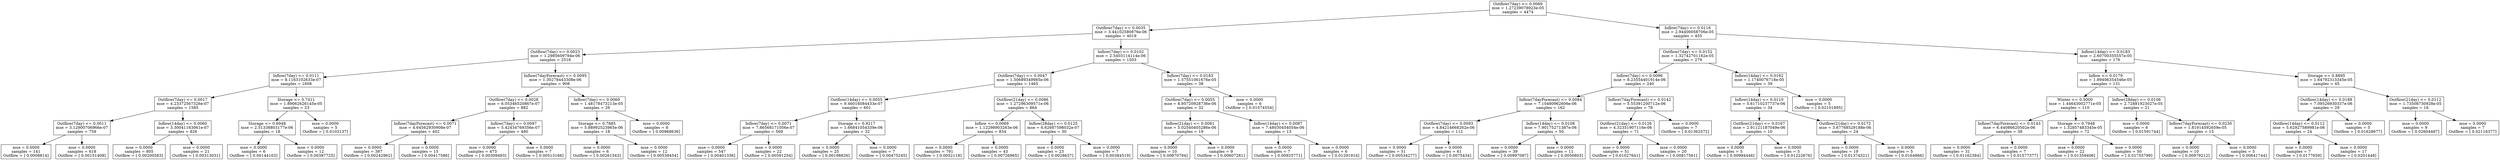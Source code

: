 digraph Tree {
0 [label="Outflow(7day) <= 0.0069\nmse = 1.27239078923e-05\nsamples = 4474", shape="box"] ;
1 [label="Outflow(7day) <= 0.0035\nmse = 3.44102580876e-06\nsamples = 4019", shape="box"] ;
0 -> 1 ;
2 [label="Outflow(7day) <= 0.0023\nmse = 1.2985609794e-06\nsamples = 2516", shape="box"] ;
1 -> 2 ;
3 [label="Inflow(7day) <= 0.0111\nmse = 8.1163102633e-07\nsamples = 1608", shape="box"] ;
2 -> 3 ;
4 [label="Outflow(7day) <= 0.0017\nmse = 4.23372567326e-07\nsamples = 1585", shape="box"] ;
3 -> 4 ;
5 [label="Outflow(7day) <= 0.0011\nmse = 3.12900706966e-07\nsamples = 759", shape="box"] ;
4 -> 5 ;
6 [label="mse = 0.0000\nsamples = 141\nOutflow = [ 0.0008814]", shape="box"] ;
5 -> 6 ;
7 [label="mse = 0.0000\nsamples = 618\nOutflow = [ 0.00151408]", shape="box"] ;
5 -> 7 ;
8 [label="Inflow(14day) <= 0.0060\nmse = 3.30041163061e-07\nsamples = 826", shape="box"] ;
4 -> 8 ;
9 [label="mse = 0.0000\nsamples = 805\nOutflow = [ 0.00200583]", shape="box"] ;
8 -> 9 ;
10 [label="mse = 0.0000\nsamples = 21\nOutflow = [ 0.00313031]", shape="box"] ;
8 -> 10 ;
11 [label="Storage <= 0.7411\nmse = 1.89062626145e-05\nsamples = 23", shape="box"] ;
3 -> 11 ;
12 [label="Storage <= 0.6948\nmse = 2.51338803177e-06\nsamples = 18", shape="box"] ;
11 -> 12 ;
13 [label="mse = 0.0000\nsamples = 6\nOutflow = [ 0.00144163]", shape="box"] ;
12 -> 13 ;
14 [label="mse = 0.0000\nsamples = 12\nOutflow = [ 0.00397725]", shape="box"] ;
12 -> 14 ;
15 [label="mse = 0.0000\nsamples = 5\nOutflow = [ 0.0103137]", shape="box"] ;
11 -> 15 ;
16 [label="Inflow(7dayForecast) <= 0.0095\nmse = 1.30278443308e-06\nsamples = 908", shape="box"] ;
2 -> 16 ;
17 [label="Outflow(7day) <= 0.0028\nmse = 6.05346520867e-07\nsamples = 882", shape="box"] ;
16 -> 17 ;
18 [label="Inflow(7dayForecast) <= 0.0071\nmse = 4.64562930908e-07\nsamples = 402", shape="box"] ;
17 -> 18 ;
19 [label="mse = 0.0000\nsamples = 387\nOutflow = [ 0.00242962]", shape="box"] ;
18 -> 19 ;
20 [label="mse = 0.0000\nsamples = 15\nOutflow = [ 0.00417586]", shape="box"] ;
18 -> 20 ;
21 [label="Inflow(7day) <= 0.0097\nmse = 5.42434769356e-07\nsamples = 480", shape="box"] ;
17 -> 21 ;
22 [label="mse = 0.0000\nsamples = 473\nOutflow = [ 0.00309493]", shape="box"] ;
21 -> 22 ;
23 [label="mse = 0.0000\nsamples = 7\nOutflow = [ 0.00513166]", shape="box"] ;
21 -> 23 ;
24 [label="Inflow(7day) <= 0.0069\nmse = 1.48178473213e-05\nsamples = 26", shape="box"] ;
16 -> 24 ;
25 [label="Storage <= 0.7885\nmse = 5.88992523965e-06\nsamples = 18", shape="box"] ;
24 -> 25 ;
26 [label="mse = 0.0000\nsamples = 6\nOutflow = [ 0.00261543]", shape="box"] ;
25 -> 26 ;
27 [label="mse = 0.0000\nsamples = 12\nOutflow = [ 0.00538454]", shape="box"] ;
25 -> 27 ;
28 [label="mse = 0.0000\nsamples = 8\nOutflow = [ 0.00968636]", shape="box"] ;
24 -> 28 ;
29 [label="Inflow(7day) <= 0.0102\nmse = 2.5403114114e-06\nsamples = 1503", shape="box"] ;
1 -> 29 ;
30 [label="Outflow(7day) <= 0.0047\nmse = 1.50689349985e-06\nsamples = 1465", shape="box"] ;
29 -> 30 ;
31 [label="Outflow(14day) <= 0.0055\nmse = 9.46016084433e-07\nsamples = 601", shape="box"] ;
30 -> 31 ;
32 [label="Inflow(7day) <= 0.0071\nmse = 7.86568171056e-07\nsamples = 569", shape="box"] ;
31 -> 32 ;
33 [label="mse = 0.0000\nsamples = 547\nOutflow = [ 0.00401336]", shape="box"] ;
32 -> 33 ;
34 [label="mse = 0.0000\nsamples = 22\nOutflow = [ 0.00591254]", shape="box"] ;
32 -> 34 ;
35 [label="Storage <= 0.9217\nmse = 1.66841054339e-06\nsamples = 32", shape="box"] ;
31 -> 35 ;
36 [label="mse = 0.0000\nsamples = 25\nOutflow = [ 0.00198826]", shape="box"] ;
35 -> 36 ;
37 [label="mse = 0.0000\nsamples = 7\nOutflow = [ 0.00475245]", shape="box"] ;
35 -> 37 ;
38 [label="Outflow(21day) <= 0.0086\nmse = 1.27296309571e-06\nsamples = 864", shape="box"] ;
30 -> 38 ;
39 [label="Inflow <= 0.0069\nmse = 1.12298903263e-06\nsamples = 834", shape="box"] ;
38 -> 39 ;
40 [label="mse = 0.0000\nsamples = 791\nOutflow = [ 0.0052118]", shape="box"] ;
39 -> 40 ;
41 [label="mse = 0.0000\nsamples = 43\nOutflow = [ 0.00726965]", shape="box"] ;
39 -> 41 ;
42 [label="Inflow(28day) <= 0.0125\nmse = 6.62687598032e-07\nsamples = 30", shape="box"] ;
38 -> 42 ;
43 [label="mse = 0.0000\nsamples = 23\nOutflow = [ 0.0028637]", shape="box"] ;
42 -> 43 ;
44 [label="mse = 0.0000\nsamples = 7\nOutflow = [ 0.00384519]", shape="box"] ;
42 -> 44 ;
45 [label="Inflow(7day) <= 0.0183\nmse = 1.57551061676e-05\nsamples = 38", shape="box"] ;
29 -> 45 ;
46 [label="Outflow(7day) <= 0.0055\nmse = 8.95720928736e-06\nsamples = 32", shape="box"] ;
45 -> 46 ;
47 [label="Inflow(21day) <= 0.0081\nmse = 5.02540405286e-06\nsamples = 19", shape="box"] ;
46 -> 47 ;
48 [label="mse = 0.0000\nsamples = 10\nOutflow = [ 0.00870784]", shape="box"] ;
47 -> 48 ;
49 [label="mse = 0.0000\nsamples = 9\nOutflow = [ 0.00607281]", shape="box"] ;
47 -> 49 ;
50 [label="Inflow(14day) <= 0.0087\nmse = 7.48030454054e-06\nsamples = 13", shape="box"] ;
46 -> 50 ;
51 [label="mse = 0.0000\nsamples = 7\nOutflow = [ 0.00925771]", shape="box"] ;
50 -> 51 ;
52 [label="mse = 0.0000\nsamples = 6\nOutflow = [ 0.01291914]", shape="box"] ;
50 -> 52 ;
53 [label="mse = 0.0000\nsamples = 6\nOutflow = [ 0.01574554]", shape="box"] ;
45 -> 53 ;
54 [label="Inflow(7day) <= 0.0116\nmse = 2.94400058706e-05\nsamples = 455", shape="box"] ;
0 -> 54 ;
55 [label="Outflow(7day) <= 0.0152\nmse = 1.32742701162e-05\nsamples = 279", shape="box"] ;
54 -> 55 ;
56 [label="Inflow(7day) <= 0.0096\nmse = 8.23554401914e-06\nsamples = 240", shape="box"] ;
55 -> 56 ;
57 [label="Inflow(7dayForecast) <= 0.0084\nmse = 7.10480962606e-06\nsamples = 162", shape="box"] ;
56 -> 57 ;
58 [label="Outflow(7day) <= 0.0093\nmse = 4.84214668262e-06\nsamples = 112", shape="box"] ;
57 -> 58 ;
59 [label="mse = 0.0000\nsamples = 51\nOutflow = [ 0.00534277]", shape="box"] ;
58 -> 59 ;
60 [label="mse = 0.0000\nsamples = 61\nOutflow = [ 0.0075434]", shape="box"] ;
58 -> 60 ;
61 [label="Inflow(14day) <= 0.0108\nmse = 7.90175271387e-06\nsamples = 50", shape="box"] ;
57 -> 61 ;
62 [label="mse = 0.0000\nsamples = 39\nOutflow = [ 0.00997087]", shape="box"] ;
61 -> 62 ;
63 [label="mse = 0.0000\nsamples = 11\nOutflow = [ 0.0056803]", shape="box"] ;
61 -> 63 ;
64 [label="Inflow(7dayForecast) <= 0.0142\nmse = 5.55391200712e-06\nsamples = 78", shape="box"] ;
56 -> 64 ;
65 [label="Outflow(21day) <= 0.0126\nmse = 4.32351907116e-06\nsamples = 71", shape="box"] ;
64 -> 65 ;
66 [label="mse = 0.0000\nsamples = 51\nOutflow = [ 0.01027641]", shape="box"] ;
65 -> 66 ;
67 [label="mse = 0.0000\nsamples = 20\nOutflow = [ 0.00817561]", shape="box"] ;
65 -> 67 ;
68 [label="mse = 0.0000\nsamples = 7\nOutflow = [ 0.01362572]", shape="box"] ;
64 -> 68 ;
69 [label="Inflow(14day) <= 0.0162\nmse = 1.1740076718e-05\nsamples = 39", shape="box"] ;
55 -> 69 ;
70 [label="Inflow(14day) <= 0.0110\nmse = 5.61710237737e-06\nsamples = 34", shape="box"] ;
69 -> 70 ;
71 [label="Outflow(21day) <= 0.0167\nmse = 2.91121187049e-06\nsamples = 10", shape="box"] ;
70 -> 71 ;
72 [label="mse = 0.0000\nsamples = 5\nOutflow = [ 0.00994446]", shape="box"] ;
71 -> 72 ;
73 [label="mse = 0.0000\nsamples = 5\nOutflow = [ 0.01222676]", shape="box"] ;
71 -> 73 ;
74 [label="Outflow(21day) <= 0.0172\nmse = 3.67768529188e-06\nsamples = 24", shape="box"] ;
70 -> 74 ;
75 [label="mse = 0.0000\nsamples = 19\nOutflow = [ 0.01374321]", shape="box"] ;
74 -> 75 ;
76 [label="mse = 0.0000\nsamples = 5\nOutflow = [ 0.0164866]", shape="box"] ;
74 -> 76 ;
77 [label="mse = 0.0000\nsamples = 5\nOutflow = [ 0.02101895]", shape="box"] ;
69 -> 77 ;
78 [label="Inflow(14day) <= 0.0183\nmse = 2.60700355557e-05\nsamples = 176", shape="box"] ;
54 -> 78 ;
79 [label="Inflow <= 0.0179\nmse = 1.89406354546e-05\nsamples = 131", shape="box"] ;
78 -> 79 ;
80 [label="Winter <= 0.5000\nmse = 1.44643002771e-05\nsamples = 110", shape="box"] ;
79 -> 80 ;
81 [label="Inflow(7dayForecast) <= 0.0143\nmse = 6.44086620502e-06\nsamples = 38", shape="box"] ;
80 -> 81 ;
82 [label="mse = 0.0000\nsamples = 31\nOutflow = [ 0.01162384]", shape="box"] ;
81 -> 82 ;
83 [label="mse = 0.0000\nsamples = 7\nOutflow = [ 0.01577377]", shape="box"] ;
81 -> 83 ;
84 [label="Storage <= 0.7948\nmse = 1.32857483345e-05\nsamples = 72", shape="box"] ;
80 -> 84 ;
85 [label="mse = 0.0000\nsamples = 22\nOutflow = [ 0.01359406]", shape="box"] ;
84 -> 85 ;
86 [label="mse = 0.0000\nsamples = 50\nOutflow = [ 0.01755799]", shape="box"] ;
84 -> 86 ;
87 [label="Inflow(28day) <= 0.0106\nmse = 2.72881923027e-05\nsamples = 21", shape="box"] ;
79 -> 87 ;
88 [label="mse = 0.0000\nsamples = 6\nOutflow = [ 0.01591744]", shape="box"] ;
87 -> 88 ;
89 [label="Inflow(7dayForecast) <= 0.0230\nmse = 1.81914592659e-05\nsamples = 15", shape="box"] ;
87 -> 89 ;
90 [label="mse = 0.0000\nsamples = 10\nOutflow = [ 0.00979212]", shape="box"] ;
89 -> 90 ;
91 [label="mse = 0.0000\nsamples = 5\nOutflow = [ 0.00641744]", shape="box"] ;
89 -> 91 ;
92 [label="Storage <= 0.8895\nmse = 1.64792313345e-05\nsamples = 45", shape="box"] ;
78 -> 92 ;
93 [label="Outflow(14day) <= 0.0188\nmse = 7.09526930337e-06\nsamples = 29", shape="box"] ;
92 -> 93 ;
94 [label="Outflow(14day) <= 0.0112\nmse = 5.62927589981e-06\nsamples = 24", shape="box"] ;
93 -> 94 ;
95 [label="mse = 0.0000\nsamples = 7\nOutflow = [ 0.0177659]", shape="box"] ;
94 -> 95 ;
96 [label="mse = 0.0000\nsamples = 17\nOutflow = [ 0.0201448]", shape="box"] ;
94 -> 96 ;
97 [label="mse = 0.0000\nsamples = 5\nOutflow = [ 0.01628677]", shape="box"] ;
93 -> 97 ;
98 [label="Outflow(21day) <= 0.0112\nmse = 1.73508730928e-05\nsamples = 16", shape="box"] ;
92 -> 98 ;
99 [label="mse = 0.0000\nsamples = 9\nOutflow = [ 0.02604487]", shape="box"] ;
98 -> 99 ;
100 [label="mse = 0.0000\nsamples = 7\nOutflow = [ 0.02116377]", shape="box"] ;
98 -> 100 ;
}